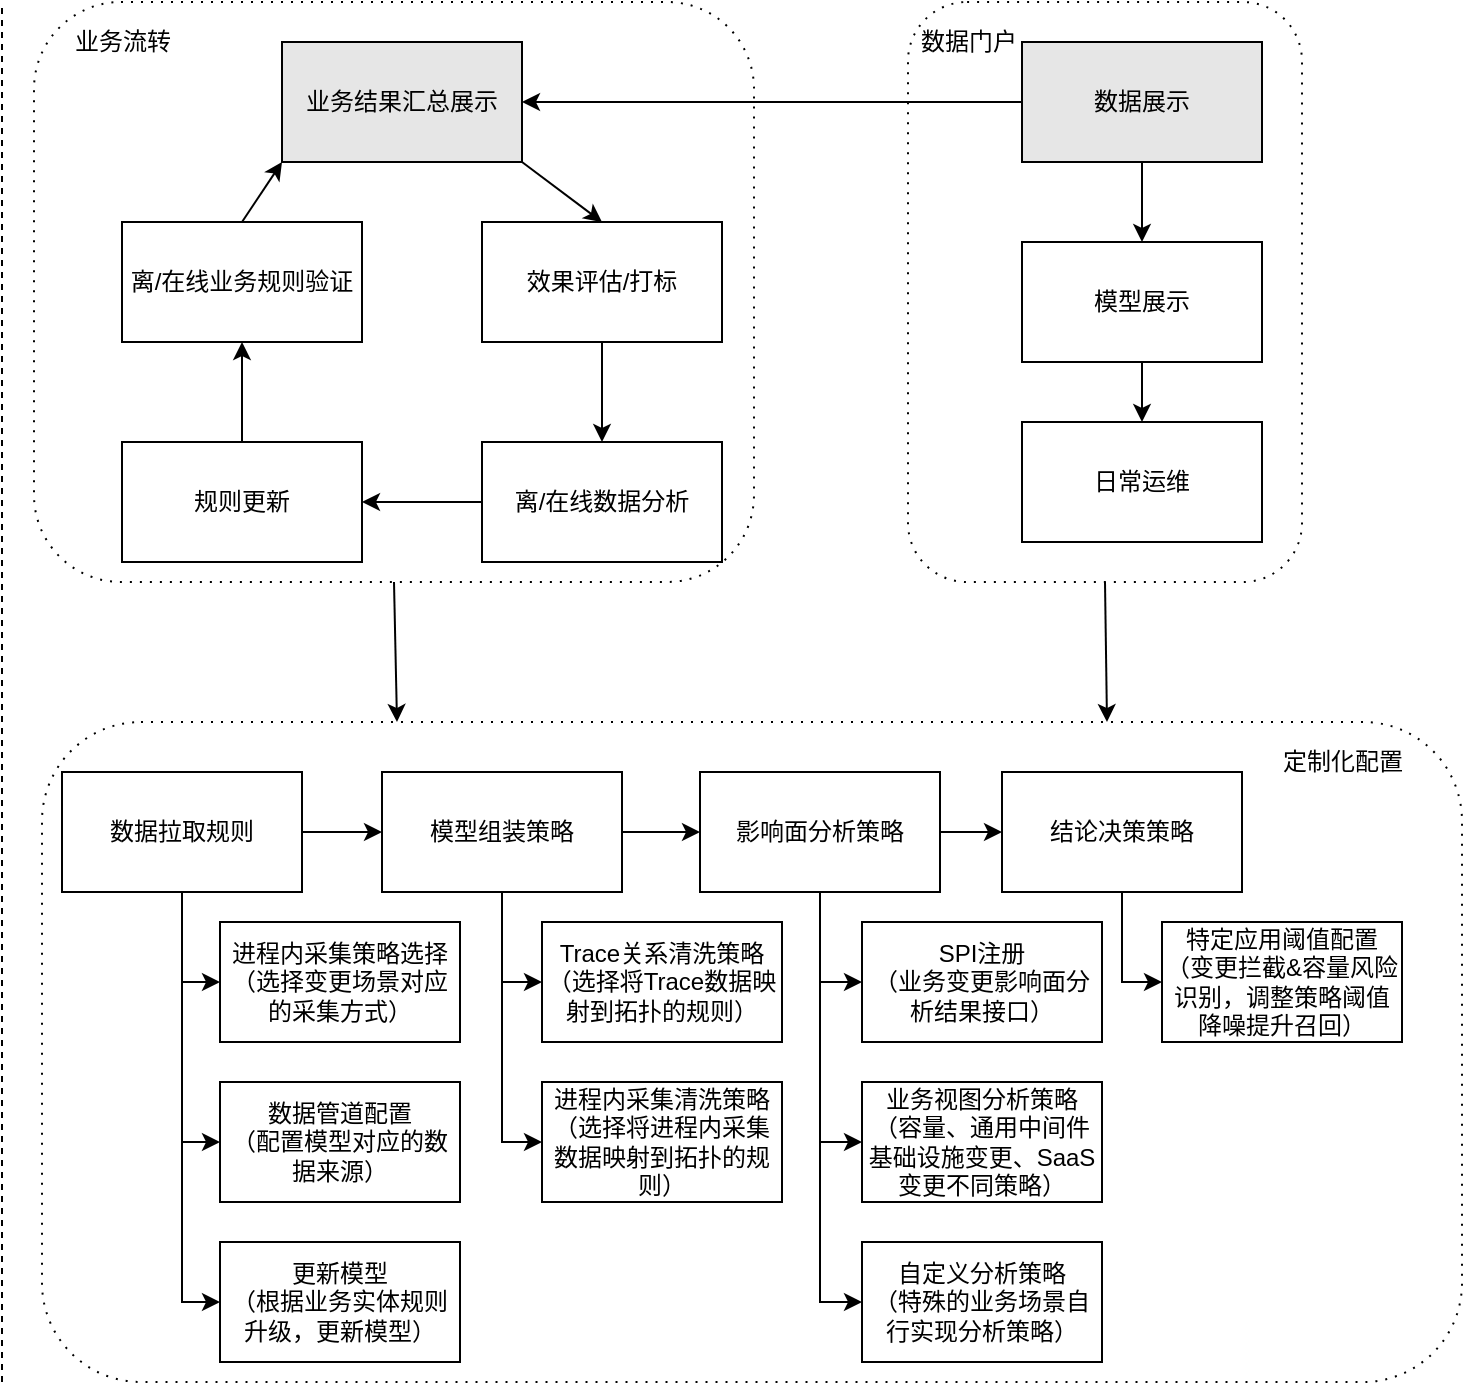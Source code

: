 <mxfile version="14.4.7" type="github">
  <diagram id="rHwkCB97Bu0sbsf6Yo8x" name="Page-1">
    <mxGraphModel dx="599" dy="738" grid="1" gridSize="10" guides="1" tooltips="1" connect="1" arrows="1" fold="1" page="1" pageScale="1" pageWidth="827" pageHeight="1169" math="0" shadow="0">
      <root>
        <mxCell id="0" />
        <mxCell id="1" parent="0" />
        <mxCell id="iA2o2llxOR7NwnTCzI-V-1" style="rounded=0;orthogonalLoop=1;jettySize=auto;html=1;exitX=0.5;exitY=1;exitDx=0;exitDy=0;entryX=0.75;entryY=0;entryDx=0;entryDy=0;fillColor=#CCCCCC;" edge="1" parent="1" source="iA2o2llxOR7NwnTCzI-V-2" target="iA2o2llxOR7NwnTCzI-V-3">
          <mxGeometry relative="1" as="geometry" />
        </mxCell>
        <mxCell id="iA2o2llxOR7NwnTCzI-V-2" value="" style="shape=ext;rounded=1;html=1;whiteSpace=wrap;dashed=1;dashPattern=1 4;" vertex="1" parent="1">
          <mxGeometry x="1293" y="260" width="197" height="290" as="geometry" />
        </mxCell>
        <mxCell id="iA2o2llxOR7NwnTCzI-V-3" value="" style="shape=ext;rounded=1;html=1;whiteSpace=wrap;dashed=1;dashPattern=1 4;" vertex="1" parent="1">
          <mxGeometry x="860" y="620" width="710" height="330" as="geometry" />
        </mxCell>
        <mxCell id="iA2o2llxOR7NwnTCzI-V-4" style="rounded=0;orthogonalLoop=1;jettySize=auto;html=1;exitX=0.5;exitY=1;exitDx=0;exitDy=0;entryX=0.25;entryY=0;entryDx=0;entryDy=0;fillColor=#CCCCCC;" edge="1" parent="1" source="iA2o2llxOR7NwnTCzI-V-5" target="iA2o2llxOR7NwnTCzI-V-3">
          <mxGeometry relative="1" as="geometry" />
        </mxCell>
        <mxCell id="iA2o2llxOR7NwnTCzI-V-5" value="" style="shape=ext;rounded=1;html=1;whiteSpace=wrap;dashed=1;dashPattern=1 4;" vertex="1" parent="1">
          <mxGeometry x="856" y="260" width="360" height="290" as="geometry" />
        </mxCell>
        <mxCell id="iA2o2llxOR7NwnTCzI-V-6" value="" style="endArrow=none;dashed=1;html=1;" edge="1" parent="1">
          <mxGeometry width="50" height="50" relative="1" as="geometry">
            <mxPoint x="840.0" y="950" as="sourcePoint" />
            <mxPoint x="840.0" y="260" as="targetPoint" />
          </mxGeometry>
        </mxCell>
        <mxCell id="iA2o2llxOR7NwnTCzI-V-7" style="rounded=0;orthogonalLoop=1;jettySize=auto;html=1;exitX=1;exitY=1;exitDx=0;exitDy=0;entryX=0.5;entryY=0;entryDx=0;entryDy=0;fillColor=#E6E6E6;" edge="1" parent="1" source="iA2o2llxOR7NwnTCzI-V-8" target="iA2o2llxOR7NwnTCzI-V-10">
          <mxGeometry relative="1" as="geometry" />
        </mxCell>
        <mxCell id="iA2o2llxOR7NwnTCzI-V-8" value="业务结果汇总展示" style="rounded=0;whiteSpace=wrap;html=1;fillColor=#E6E6E6;" vertex="1" parent="1">
          <mxGeometry x="980" y="280" width="120" height="60" as="geometry" />
        </mxCell>
        <mxCell id="iA2o2llxOR7NwnTCzI-V-9" style="rounded=0;orthogonalLoop=1;jettySize=auto;html=1;exitX=0.5;exitY=1;exitDx=0;exitDy=0;entryX=0.5;entryY=0;entryDx=0;entryDy=0;" edge="1" parent="1" source="iA2o2llxOR7NwnTCzI-V-10" target="iA2o2llxOR7NwnTCzI-V-12">
          <mxGeometry relative="1" as="geometry" />
        </mxCell>
        <mxCell id="iA2o2llxOR7NwnTCzI-V-10" value="效果评估/打标" style="rounded=0;whiteSpace=wrap;html=1;" vertex="1" parent="1">
          <mxGeometry x="1080" y="370" width="120" height="60" as="geometry" />
        </mxCell>
        <mxCell id="iA2o2llxOR7NwnTCzI-V-11" style="rounded=0;orthogonalLoop=1;jettySize=auto;html=1;exitX=0;exitY=0.5;exitDx=0;exitDy=0;" edge="1" parent="1" source="iA2o2llxOR7NwnTCzI-V-12" target="iA2o2llxOR7NwnTCzI-V-14">
          <mxGeometry relative="1" as="geometry" />
        </mxCell>
        <mxCell id="iA2o2llxOR7NwnTCzI-V-12" value="离/在线数据分析" style="rounded=0;whiteSpace=wrap;html=1;" vertex="1" parent="1">
          <mxGeometry x="1080" y="480" width="120" height="60" as="geometry" />
        </mxCell>
        <mxCell id="iA2o2llxOR7NwnTCzI-V-13" style="rounded=0;orthogonalLoop=1;jettySize=auto;html=1;exitX=0.5;exitY=0;exitDx=0;exitDy=0;entryX=0.5;entryY=1;entryDx=0;entryDy=0;" edge="1" parent="1" source="iA2o2llxOR7NwnTCzI-V-14" target="iA2o2llxOR7NwnTCzI-V-21">
          <mxGeometry relative="1" as="geometry" />
        </mxCell>
        <mxCell id="iA2o2llxOR7NwnTCzI-V-14" value="规则更新" style="rounded=0;whiteSpace=wrap;html=1;" vertex="1" parent="1">
          <mxGeometry x="900" y="480" width="120" height="60" as="geometry" />
        </mxCell>
        <mxCell id="iA2o2llxOR7NwnTCzI-V-15" value="" style="edgeStyle=orthogonalEdgeStyle;rounded=0;orthogonalLoop=1;jettySize=auto;html=1;" edge="1" parent="1" source="iA2o2llxOR7NwnTCzI-V-19" target="iA2o2llxOR7NwnTCzI-V-25">
          <mxGeometry relative="1" as="geometry" />
        </mxCell>
        <mxCell id="iA2o2llxOR7NwnTCzI-V-16" value="" style="edgeStyle=orthogonalEdgeStyle;rounded=0;orthogonalLoop=1;jettySize=auto;html=1;exitX=0.5;exitY=1;exitDx=0;exitDy=0;" edge="1" parent="1" source="iA2o2llxOR7NwnTCzI-V-19" target="iA2o2llxOR7NwnTCzI-V-33">
          <mxGeometry relative="1" as="geometry">
            <Array as="points">
              <mxPoint x="930" y="750" />
            </Array>
          </mxGeometry>
        </mxCell>
        <mxCell id="iA2o2llxOR7NwnTCzI-V-17" value="" style="edgeStyle=orthogonalEdgeStyle;rounded=0;orthogonalLoop=1;jettySize=auto;html=1;exitX=0.5;exitY=1;exitDx=0;exitDy=0;" edge="1" parent="1" source="iA2o2llxOR7NwnTCzI-V-19" target="iA2o2llxOR7NwnTCzI-V-34">
          <mxGeometry relative="1" as="geometry">
            <Array as="points">
              <mxPoint x="930" y="830" />
            </Array>
          </mxGeometry>
        </mxCell>
        <mxCell id="iA2o2llxOR7NwnTCzI-V-18" value="" style="edgeStyle=orthogonalEdgeStyle;rounded=0;orthogonalLoop=1;jettySize=auto;html=1;exitX=0.5;exitY=1;exitDx=0;exitDy=0;" edge="1" parent="1" source="iA2o2llxOR7NwnTCzI-V-19" target="iA2o2llxOR7NwnTCzI-V-35">
          <mxGeometry relative="1" as="geometry">
            <Array as="points">
              <mxPoint x="930" y="910" />
            </Array>
          </mxGeometry>
        </mxCell>
        <mxCell id="iA2o2llxOR7NwnTCzI-V-19" value="数据拉取规则" style="rounded=0;whiteSpace=wrap;html=1;" vertex="1" parent="1">
          <mxGeometry x="870" y="645" width="120" height="60" as="geometry" />
        </mxCell>
        <mxCell id="iA2o2llxOR7NwnTCzI-V-20" style="rounded=0;orthogonalLoop=1;jettySize=auto;html=1;exitX=0.5;exitY=0;exitDx=0;exitDy=0;entryX=0;entryY=1;entryDx=0;entryDy=0;fillColor=#E6E6E6;" edge="1" parent="1" source="iA2o2llxOR7NwnTCzI-V-21" target="iA2o2llxOR7NwnTCzI-V-8">
          <mxGeometry relative="1" as="geometry" />
        </mxCell>
        <mxCell id="iA2o2llxOR7NwnTCzI-V-21" value="&lt;span&gt;离/在线业务规则验证&lt;/span&gt;" style="rounded=0;whiteSpace=wrap;html=1;" vertex="1" parent="1">
          <mxGeometry x="900" y="370" width="120" height="60" as="geometry" />
        </mxCell>
        <mxCell id="iA2o2llxOR7NwnTCzI-V-22" value="" style="edgeStyle=orthogonalEdgeStyle;rounded=0;orthogonalLoop=1;jettySize=auto;html=1;" edge="1" parent="1" source="iA2o2llxOR7NwnTCzI-V-25" target="iA2o2llxOR7NwnTCzI-V-30">
          <mxGeometry relative="1" as="geometry" />
        </mxCell>
        <mxCell id="iA2o2llxOR7NwnTCzI-V-23" style="edgeStyle=orthogonalEdgeStyle;rounded=0;orthogonalLoop=1;jettySize=auto;html=1;exitX=0.5;exitY=1;exitDx=0;exitDy=0;entryX=0;entryY=0.5;entryDx=0;entryDy=0;" edge="1" parent="1" source="iA2o2llxOR7NwnTCzI-V-25" target="iA2o2llxOR7NwnTCzI-V-36">
          <mxGeometry relative="1" as="geometry" />
        </mxCell>
        <mxCell id="iA2o2llxOR7NwnTCzI-V-24" style="edgeStyle=orthogonalEdgeStyle;rounded=0;orthogonalLoop=1;jettySize=auto;html=1;exitX=0.5;exitY=1;exitDx=0;exitDy=0;entryX=0;entryY=0.5;entryDx=0;entryDy=0;" edge="1" parent="1" source="iA2o2llxOR7NwnTCzI-V-25" target="iA2o2llxOR7NwnTCzI-V-37">
          <mxGeometry relative="1" as="geometry" />
        </mxCell>
        <mxCell id="iA2o2llxOR7NwnTCzI-V-25" value="模型组装策略" style="rounded=0;whiteSpace=wrap;html=1;" vertex="1" parent="1">
          <mxGeometry x="1030" y="645" width="120" height="60" as="geometry" />
        </mxCell>
        <mxCell id="iA2o2llxOR7NwnTCzI-V-26" value="" style="edgeStyle=orthogonalEdgeStyle;rounded=0;orthogonalLoop=1;jettySize=auto;html=1;" edge="1" parent="1" source="iA2o2llxOR7NwnTCzI-V-30" target="iA2o2llxOR7NwnTCzI-V-32">
          <mxGeometry relative="1" as="geometry" />
        </mxCell>
        <mxCell id="iA2o2llxOR7NwnTCzI-V-27" style="edgeStyle=orthogonalEdgeStyle;rounded=0;orthogonalLoop=1;jettySize=auto;html=1;exitX=0.5;exitY=1;exitDx=0;exitDy=0;entryX=0;entryY=0.5;entryDx=0;entryDy=0;" edge="1" parent="1" source="iA2o2llxOR7NwnTCzI-V-30" target="iA2o2llxOR7NwnTCzI-V-39">
          <mxGeometry relative="1" as="geometry" />
        </mxCell>
        <mxCell id="iA2o2llxOR7NwnTCzI-V-28" style="edgeStyle=orthogonalEdgeStyle;rounded=0;orthogonalLoop=1;jettySize=auto;html=1;exitX=0.5;exitY=1;exitDx=0;exitDy=0;entryX=0;entryY=0.5;entryDx=0;entryDy=0;" edge="1" parent="1" source="iA2o2llxOR7NwnTCzI-V-30" target="iA2o2llxOR7NwnTCzI-V-40">
          <mxGeometry relative="1" as="geometry" />
        </mxCell>
        <mxCell id="iA2o2llxOR7NwnTCzI-V-29" style="edgeStyle=orthogonalEdgeStyle;rounded=0;orthogonalLoop=1;jettySize=auto;html=1;exitX=0.5;exitY=1;exitDx=0;exitDy=0;entryX=0;entryY=0.5;entryDx=0;entryDy=0;" edge="1" parent="1" source="iA2o2llxOR7NwnTCzI-V-30" target="iA2o2llxOR7NwnTCzI-V-38">
          <mxGeometry relative="1" as="geometry" />
        </mxCell>
        <mxCell id="iA2o2llxOR7NwnTCzI-V-30" value="影响面分析策略" style="rounded=0;whiteSpace=wrap;html=1;" vertex="1" parent="1">
          <mxGeometry x="1189" y="645" width="120" height="60" as="geometry" />
        </mxCell>
        <mxCell id="iA2o2llxOR7NwnTCzI-V-31" style="edgeStyle=orthogonalEdgeStyle;rounded=0;orthogonalLoop=1;jettySize=auto;html=1;exitX=0.5;exitY=1;exitDx=0;exitDy=0;entryX=0;entryY=0.5;entryDx=0;entryDy=0;" edge="1" parent="1" source="iA2o2llxOR7NwnTCzI-V-32" target="iA2o2llxOR7NwnTCzI-V-41">
          <mxGeometry relative="1" as="geometry" />
        </mxCell>
        <mxCell id="iA2o2llxOR7NwnTCzI-V-32" value="结论决策策略" style="rounded=0;whiteSpace=wrap;html=1;" vertex="1" parent="1">
          <mxGeometry x="1340" y="645" width="120" height="60" as="geometry" />
        </mxCell>
        <mxCell id="iA2o2llxOR7NwnTCzI-V-33" value="进程内采集策略选择&lt;br&gt;（选择变更场景对应的采集方式）" style="rounded=0;whiteSpace=wrap;html=1;" vertex="1" parent="1">
          <mxGeometry x="949" y="720" width="120" height="60" as="geometry" />
        </mxCell>
        <mxCell id="iA2o2llxOR7NwnTCzI-V-34" value="数据管道配置&lt;br&gt;（配置模型对应的数据来源）" style="rounded=0;whiteSpace=wrap;html=1;" vertex="1" parent="1">
          <mxGeometry x="949" y="800" width="120" height="60" as="geometry" />
        </mxCell>
        <mxCell id="iA2o2llxOR7NwnTCzI-V-35" value="更新模型&lt;br&gt;（根据业务实体规则升级，更新模型）" style="rounded=0;whiteSpace=wrap;html=1;" vertex="1" parent="1">
          <mxGeometry x="949" y="880" width="120" height="60" as="geometry" />
        </mxCell>
        <mxCell id="iA2o2llxOR7NwnTCzI-V-36" value="Trace关系清洗策略&lt;br&gt;（选择将Trace数据映射到拓扑的规则）" style="rounded=0;whiteSpace=wrap;html=1;" vertex="1" parent="1">
          <mxGeometry x="1110" y="720" width="120" height="60" as="geometry" />
        </mxCell>
        <mxCell id="iA2o2llxOR7NwnTCzI-V-37" value="进程内采集清洗策略&lt;br&gt;（选择将进程内采集数据映射到拓扑的规则）" style="rounded=0;whiteSpace=wrap;html=1;" vertex="1" parent="1">
          <mxGeometry x="1110" y="800" width="120" height="60" as="geometry" />
        </mxCell>
        <mxCell id="iA2o2llxOR7NwnTCzI-V-38" value="SPI注册&lt;br&gt;（业务变更影响面分析结果接口）" style="rounded=0;whiteSpace=wrap;html=1;" vertex="1" parent="1">
          <mxGeometry x="1270" y="720" width="120" height="60" as="geometry" />
        </mxCell>
        <mxCell id="iA2o2llxOR7NwnTCzI-V-39" value="业务视图分析策略&lt;br&gt;（容量、通用中间件基础设施变更、SaaS变更不同策略）" style="rounded=0;whiteSpace=wrap;html=1;" vertex="1" parent="1">
          <mxGeometry x="1270" y="800" width="120" height="60" as="geometry" />
        </mxCell>
        <mxCell id="iA2o2llxOR7NwnTCzI-V-40" value="自定义分析策略&lt;br&gt;（特殊的业务场景自行实现分析策略）" style="rounded=0;whiteSpace=wrap;html=1;" vertex="1" parent="1">
          <mxGeometry x="1270" y="880" width="120" height="60" as="geometry" />
        </mxCell>
        <mxCell id="iA2o2llxOR7NwnTCzI-V-41" value="特定应用阈值配置&lt;br&gt;（变更拦截&amp;amp;容量风险识别，调整策略阈值降噪提升召回）" style="rounded=0;whiteSpace=wrap;html=1;" vertex="1" parent="1">
          <mxGeometry x="1420" y="720" width="120" height="60" as="geometry" />
        </mxCell>
        <mxCell id="iA2o2llxOR7NwnTCzI-V-42" value="" style="edgeStyle=orthogonalEdgeStyle;rounded=0;orthogonalLoop=1;jettySize=auto;html=1;" edge="1" parent="1" source="iA2o2llxOR7NwnTCzI-V-44" target="iA2o2llxOR7NwnTCzI-V-46">
          <mxGeometry relative="1" as="geometry" />
        </mxCell>
        <mxCell id="iA2o2llxOR7NwnTCzI-V-43" style="edgeStyle=orthogonalEdgeStyle;rounded=0;orthogonalLoop=1;jettySize=auto;html=1;entryX=1;entryY=0.5;entryDx=0;entryDy=0;exitX=0;exitY=0.5;exitDx=0;exitDy=0;fillColor=#E6E6E6;" edge="1" parent="1" source="iA2o2llxOR7NwnTCzI-V-44" target="iA2o2llxOR7NwnTCzI-V-8">
          <mxGeometry relative="1" as="geometry">
            <mxPoint x="1350" y="310" as="sourcePoint" />
          </mxGeometry>
        </mxCell>
        <mxCell id="iA2o2llxOR7NwnTCzI-V-44" value="数据展示" style="rounded=0;whiteSpace=wrap;html=1;fillColor=#E6E6E6;" vertex="1" parent="1">
          <mxGeometry x="1350" y="280" width="120" height="60" as="geometry" />
        </mxCell>
        <mxCell id="iA2o2llxOR7NwnTCzI-V-45" value="" style="edgeStyle=orthogonalEdgeStyle;rounded=0;orthogonalLoop=1;jettySize=auto;html=1;" edge="1" parent="1" source="iA2o2llxOR7NwnTCzI-V-46" target="iA2o2llxOR7NwnTCzI-V-47">
          <mxGeometry relative="1" as="geometry" />
        </mxCell>
        <mxCell id="iA2o2llxOR7NwnTCzI-V-46" value="模型展示" style="rounded=0;whiteSpace=wrap;html=1;" vertex="1" parent="1">
          <mxGeometry x="1350" y="380" width="120" height="60" as="geometry" />
        </mxCell>
        <mxCell id="iA2o2llxOR7NwnTCzI-V-47" value="日常运维" style="rounded=0;whiteSpace=wrap;html=1;" vertex="1" parent="1">
          <mxGeometry x="1350" y="470" width="120" height="60" as="geometry" />
        </mxCell>
        <mxCell id="iA2o2llxOR7NwnTCzI-V-48" value="数据门户" style="text;html=1;align=center;verticalAlign=middle;resizable=0;points=[];autosize=1;fillColor=none;" vertex="1" parent="1">
          <mxGeometry x="1293" y="270" width="60" height="20" as="geometry" />
        </mxCell>
        <mxCell id="iA2o2llxOR7NwnTCzI-V-49" value="业务流转" style="text;html=1;align=center;verticalAlign=middle;resizable=0;points=[];autosize=1;" vertex="1" parent="1">
          <mxGeometry x="870" y="270" width="60" height="20" as="geometry" />
        </mxCell>
        <mxCell id="iA2o2llxOR7NwnTCzI-V-50" value="定制化配置" style="text;html=1;align=center;verticalAlign=middle;resizable=0;points=[];autosize=1;" vertex="1" parent="1">
          <mxGeometry x="1470" y="630" width="80" height="20" as="geometry" />
        </mxCell>
      </root>
    </mxGraphModel>
  </diagram>
</mxfile>
